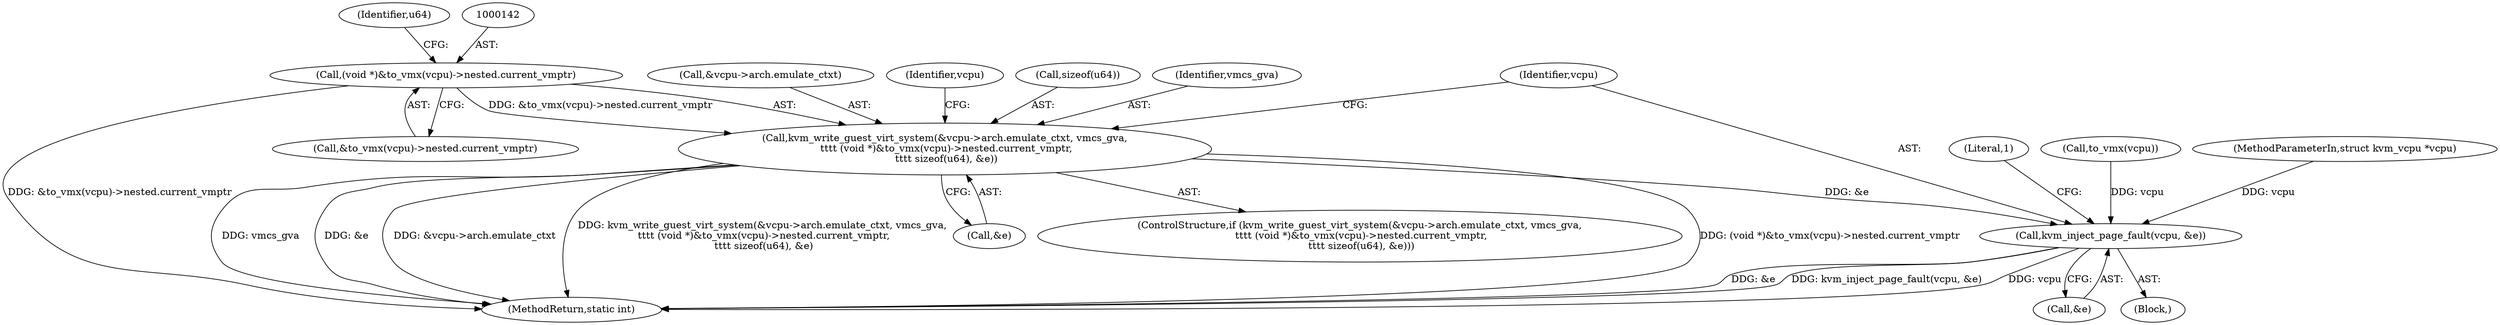 digraph "0_linux_727ba748e110b4de50d142edca9d6a9b7e6111d8_0@API" {
"1000133" [label="(Call,kvm_write_guest_virt_system(&vcpu->arch.emulate_ctxt, vmcs_gva,\n \t\t\t\t (void *)&to_vmx(vcpu)->nested.current_vmptr,\n \t\t\t\t sizeof(u64), &e))"];
"1000141" [label="(Call,(void *)&to_vmx(vcpu)->nested.current_vmptr)"];
"1000155" [label="(Call,kvm_inject_page_fault(vcpu, &e))"];
"1000133" [label="(Call,kvm_write_guest_virt_system(&vcpu->arch.emulate_ctxt, vmcs_gva,\n \t\t\t\t (void *)&to_vmx(vcpu)->nested.current_vmptr,\n \t\t\t\t sizeof(u64), &e))"];
"1000157" [label="(Call,&e)"];
"1000134" [label="(Call,&vcpu->arch.emulate_ctxt)"];
"1000166" [label="(MethodReturn,static int)"];
"1000152" [label="(Call,&e)"];
"1000162" [label="(Identifier,vcpu)"];
"1000156" [label="(Identifier,vcpu)"];
"1000155" [label="(Call,kvm_inject_page_fault(vcpu, &e))"];
"1000143" [label="(Call,&to_vmx(vcpu)->nested.current_vmptr)"];
"1000132" [label="(ControlStructure,if (kvm_write_guest_virt_system(&vcpu->arch.emulate_ctxt, vmcs_gva,\n \t\t\t\t (void *)&to_vmx(vcpu)->nested.current_vmptr,\n \t\t\t\t sizeof(u64), &e)))"];
"1000151" [label="(Identifier,u64)"];
"1000160" [label="(Literal,1)"];
"1000146" [label="(Call,to_vmx(vcpu))"];
"1000102" [label="(MethodParameterIn,struct kvm_vcpu *vcpu)"];
"1000150" [label="(Call,sizeof(u64))"];
"1000154" [label="(Block,)"];
"1000140" [label="(Identifier,vmcs_gva)"];
"1000141" [label="(Call,(void *)&to_vmx(vcpu)->nested.current_vmptr)"];
"1000133" -> "1000132"  [label="AST: "];
"1000133" -> "1000152"  [label="CFG: "];
"1000134" -> "1000133"  [label="AST: "];
"1000140" -> "1000133"  [label="AST: "];
"1000141" -> "1000133"  [label="AST: "];
"1000150" -> "1000133"  [label="AST: "];
"1000152" -> "1000133"  [label="AST: "];
"1000156" -> "1000133"  [label="CFG: "];
"1000162" -> "1000133"  [label="CFG: "];
"1000133" -> "1000166"  [label="DDG: (void *)&to_vmx(vcpu)->nested.current_vmptr"];
"1000133" -> "1000166"  [label="DDG: vmcs_gva"];
"1000133" -> "1000166"  [label="DDG: &e"];
"1000133" -> "1000166"  [label="DDG: &vcpu->arch.emulate_ctxt"];
"1000133" -> "1000166"  [label="DDG: kvm_write_guest_virt_system(&vcpu->arch.emulate_ctxt, vmcs_gva,\n \t\t\t\t (void *)&to_vmx(vcpu)->nested.current_vmptr,\n \t\t\t\t sizeof(u64), &e)"];
"1000141" -> "1000133"  [label="DDG: &to_vmx(vcpu)->nested.current_vmptr"];
"1000133" -> "1000155"  [label="DDG: &e"];
"1000141" -> "1000143"  [label="CFG: "];
"1000142" -> "1000141"  [label="AST: "];
"1000143" -> "1000141"  [label="AST: "];
"1000151" -> "1000141"  [label="CFG: "];
"1000141" -> "1000166"  [label="DDG: &to_vmx(vcpu)->nested.current_vmptr"];
"1000155" -> "1000154"  [label="AST: "];
"1000155" -> "1000157"  [label="CFG: "];
"1000156" -> "1000155"  [label="AST: "];
"1000157" -> "1000155"  [label="AST: "];
"1000160" -> "1000155"  [label="CFG: "];
"1000155" -> "1000166"  [label="DDG: &e"];
"1000155" -> "1000166"  [label="DDG: kvm_inject_page_fault(vcpu, &e)"];
"1000155" -> "1000166"  [label="DDG: vcpu"];
"1000146" -> "1000155"  [label="DDG: vcpu"];
"1000102" -> "1000155"  [label="DDG: vcpu"];
}
